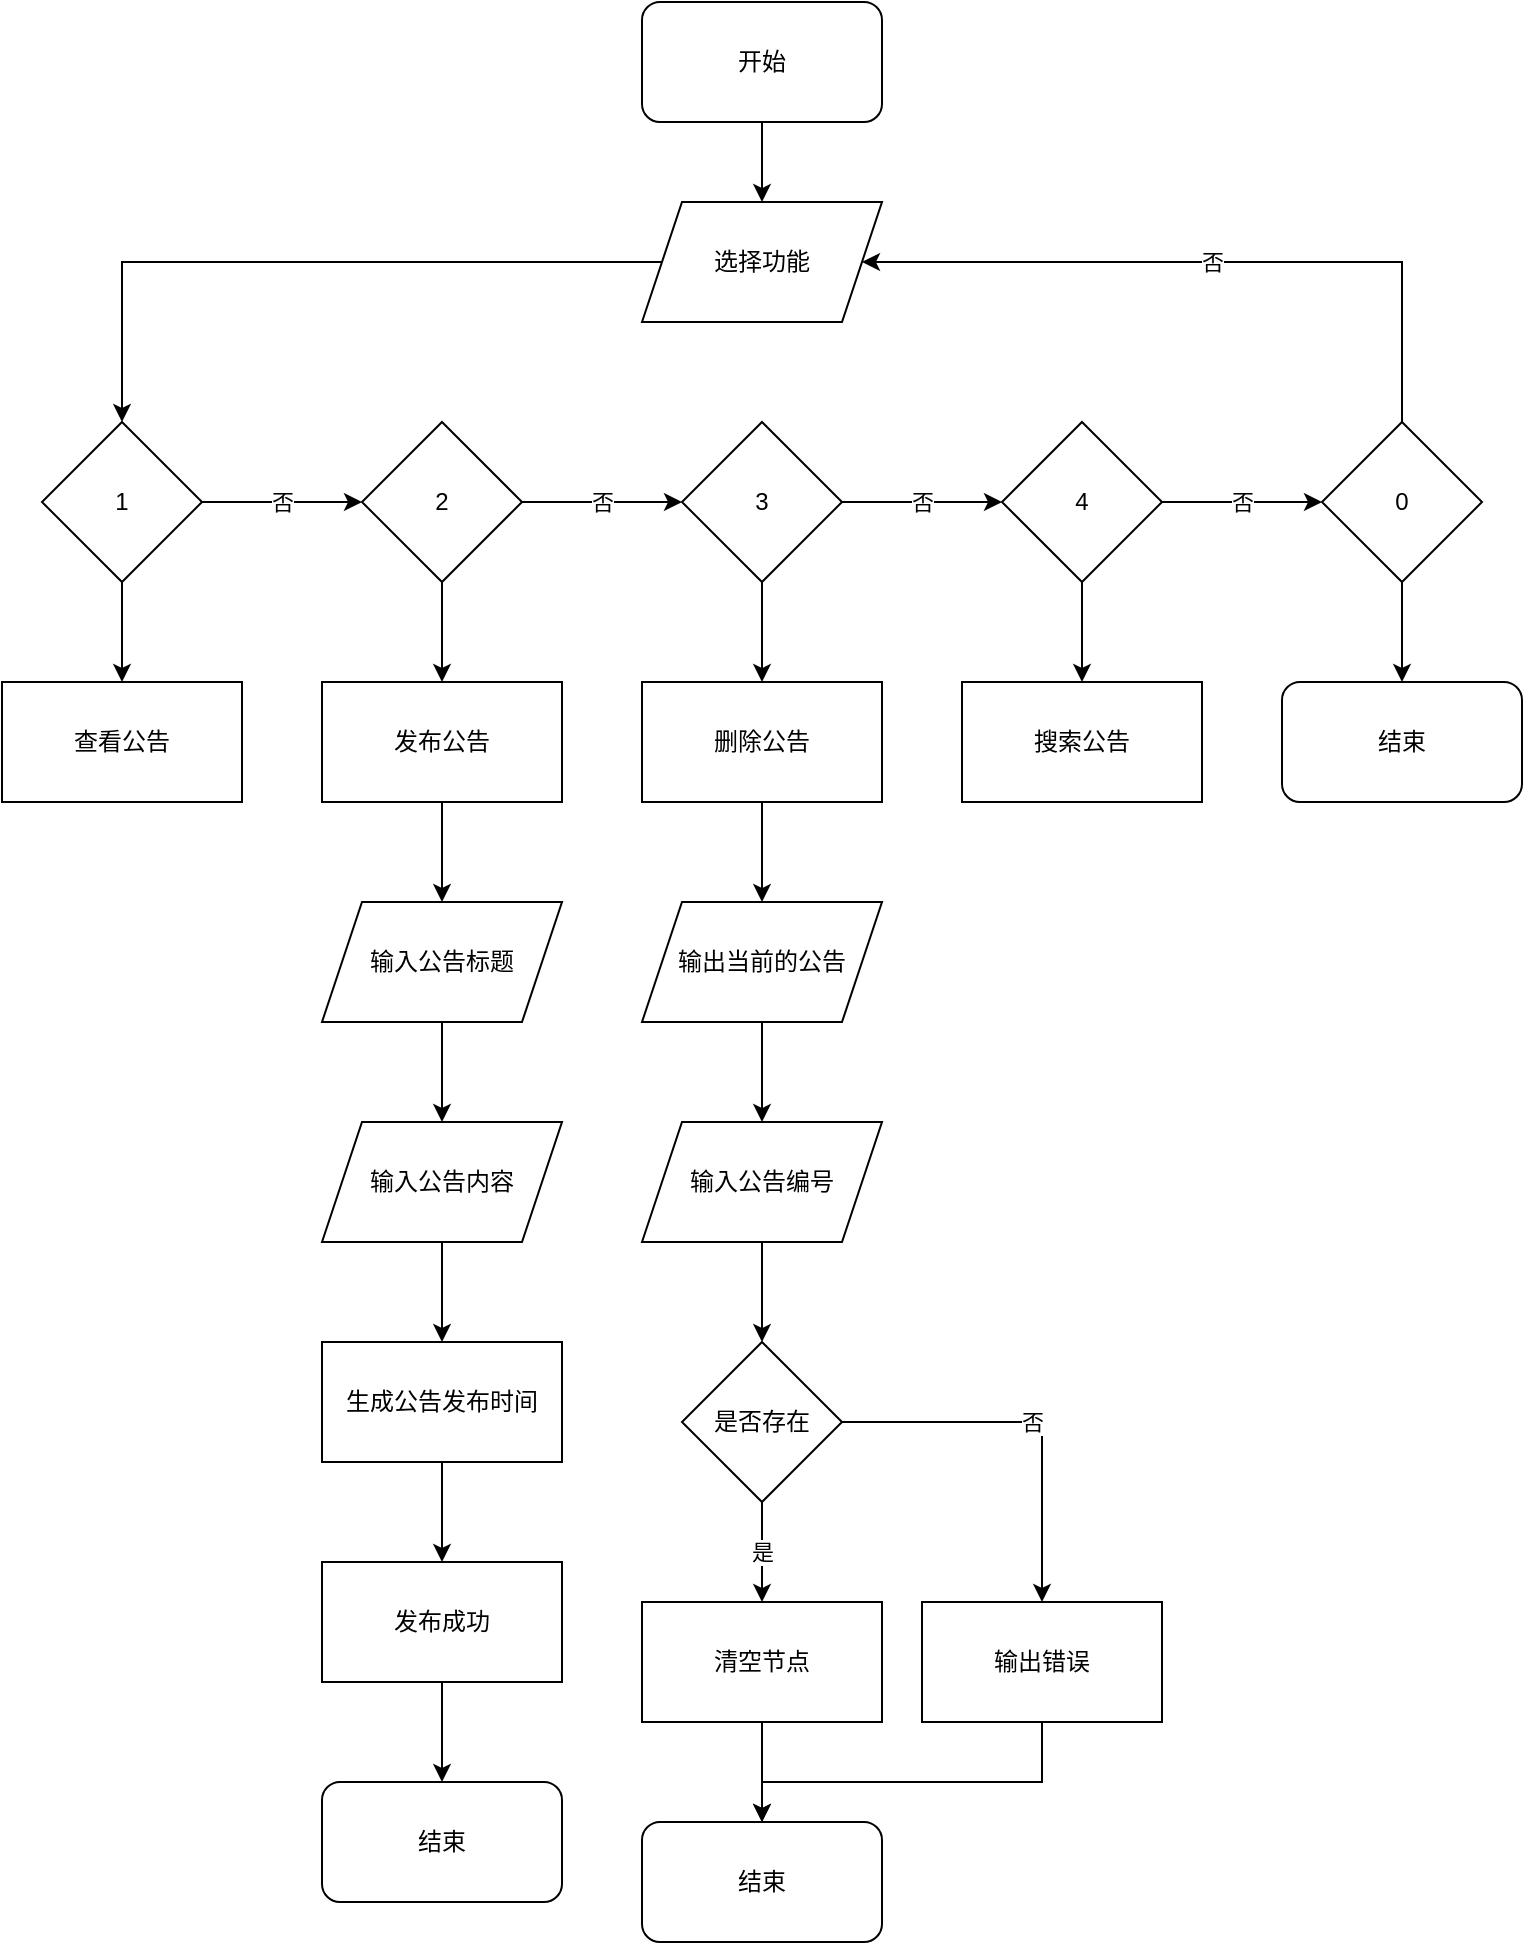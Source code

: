 <mxfile version="21.2.2" type="device">
  <diagram name="第 1 页" id="YavrbosTe4QGux2erO1E">
    <mxGraphModel dx="1367" dy="657" grid="1" gridSize="10" guides="1" tooltips="1" connect="1" arrows="1" fold="1" page="1" pageScale="1" pageWidth="827" pageHeight="1169" math="0" shadow="0">
      <root>
        <mxCell id="0" />
        <mxCell id="1" parent="0" />
        <mxCell id="JrPMv7Ak8yHl-vdfQoUN-3" value="" style="edgeStyle=orthogonalEdgeStyle;rounded=0;orthogonalLoop=1;jettySize=auto;html=1;" edge="1" parent="1" source="JrPMv7Ak8yHl-vdfQoUN-1" target="JrPMv7Ak8yHl-vdfQoUN-2">
          <mxGeometry relative="1" as="geometry" />
        </mxCell>
        <mxCell id="JrPMv7Ak8yHl-vdfQoUN-1" value="开始" style="rounded=1;whiteSpace=wrap;html=1;" vertex="1" parent="1">
          <mxGeometry x="354" y="50" width="120" height="60" as="geometry" />
        </mxCell>
        <mxCell id="JrPMv7Ak8yHl-vdfQoUN-5" value="" style="edgeStyle=orthogonalEdgeStyle;rounded=0;orthogonalLoop=1;jettySize=auto;html=1;" edge="1" parent="1" source="JrPMv7Ak8yHl-vdfQoUN-2" target="JrPMv7Ak8yHl-vdfQoUN-4">
          <mxGeometry relative="1" as="geometry" />
        </mxCell>
        <mxCell id="JrPMv7Ak8yHl-vdfQoUN-2" value="选择功能" style="shape=parallelogram;perimeter=parallelogramPerimeter;whiteSpace=wrap;html=1;fixedSize=1;" vertex="1" parent="1">
          <mxGeometry x="354" y="150" width="120" height="60" as="geometry" />
        </mxCell>
        <mxCell id="JrPMv7Ak8yHl-vdfQoUN-7" value="否" style="edgeStyle=orthogonalEdgeStyle;rounded=0;orthogonalLoop=1;jettySize=auto;html=1;" edge="1" parent="1" source="JrPMv7Ak8yHl-vdfQoUN-4" target="JrPMv7Ak8yHl-vdfQoUN-6">
          <mxGeometry relative="1" as="geometry" />
        </mxCell>
        <mxCell id="JrPMv7Ak8yHl-vdfQoUN-16" value="" style="edgeStyle=orthogonalEdgeStyle;rounded=0;orthogonalLoop=1;jettySize=auto;html=1;" edge="1" parent="1" source="JrPMv7Ak8yHl-vdfQoUN-4" target="JrPMv7Ak8yHl-vdfQoUN-15">
          <mxGeometry relative="1" as="geometry" />
        </mxCell>
        <mxCell id="JrPMv7Ak8yHl-vdfQoUN-4" value="1" style="rhombus;whiteSpace=wrap;html=1;" vertex="1" parent="1">
          <mxGeometry x="54" y="260" width="80" height="80" as="geometry" />
        </mxCell>
        <mxCell id="JrPMv7Ak8yHl-vdfQoUN-9" value="否" style="edgeStyle=orthogonalEdgeStyle;rounded=0;orthogonalLoop=1;jettySize=auto;html=1;" edge="1" parent="1" source="JrPMv7Ak8yHl-vdfQoUN-6" target="JrPMv7Ak8yHl-vdfQoUN-8">
          <mxGeometry relative="1" as="geometry" />
        </mxCell>
        <mxCell id="JrPMv7Ak8yHl-vdfQoUN-18" value="" style="edgeStyle=orthogonalEdgeStyle;rounded=0;orthogonalLoop=1;jettySize=auto;html=1;" edge="1" parent="1" source="JrPMv7Ak8yHl-vdfQoUN-6" target="JrPMv7Ak8yHl-vdfQoUN-17">
          <mxGeometry relative="1" as="geometry" />
        </mxCell>
        <mxCell id="JrPMv7Ak8yHl-vdfQoUN-6" value="2" style="rhombus;whiteSpace=wrap;html=1;" vertex="1" parent="1">
          <mxGeometry x="214" y="260" width="80" height="80" as="geometry" />
        </mxCell>
        <mxCell id="JrPMv7Ak8yHl-vdfQoUN-11" value="否" style="edgeStyle=orthogonalEdgeStyle;rounded=0;orthogonalLoop=1;jettySize=auto;html=1;" edge="1" parent="1" source="JrPMv7Ak8yHl-vdfQoUN-8" target="JrPMv7Ak8yHl-vdfQoUN-10">
          <mxGeometry relative="1" as="geometry" />
        </mxCell>
        <mxCell id="JrPMv7Ak8yHl-vdfQoUN-32" value="" style="edgeStyle=orthogonalEdgeStyle;rounded=0;orthogonalLoop=1;jettySize=auto;html=1;" edge="1" parent="1" source="JrPMv7Ak8yHl-vdfQoUN-8" target="JrPMv7Ak8yHl-vdfQoUN-31">
          <mxGeometry relative="1" as="geometry" />
        </mxCell>
        <mxCell id="JrPMv7Ak8yHl-vdfQoUN-8" value="3" style="rhombus;whiteSpace=wrap;html=1;" vertex="1" parent="1">
          <mxGeometry x="374" y="260" width="80" height="80" as="geometry" />
        </mxCell>
        <mxCell id="JrPMv7Ak8yHl-vdfQoUN-13" value="否" style="edgeStyle=orthogonalEdgeStyle;rounded=0;orthogonalLoop=1;jettySize=auto;html=1;" edge="1" parent="1" source="JrPMv7Ak8yHl-vdfQoUN-10" target="JrPMv7Ak8yHl-vdfQoUN-12">
          <mxGeometry relative="1" as="geometry" />
        </mxCell>
        <mxCell id="JrPMv7Ak8yHl-vdfQoUN-48" value="" style="edgeStyle=orthogonalEdgeStyle;rounded=0;orthogonalLoop=1;jettySize=auto;html=1;" edge="1" parent="1" source="JrPMv7Ak8yHl-vdfQoUN-10" target="JrPMv7Ak8yHl-vdfQoUN-47">
          <mxGeometry relative="1" as="geometry" />
        </mxCell>
        <mxCell id="JrPMv7Ak8yHl-vdfQoUN-10" value="4" style="rhombus;whiteSpace=wrap;html=1;" vertex="1" parent="1">
          <mxGeometry x="534" y="260" width="80" height="80" as="geometry" />
        </mxCell>
        <mxCell id="JrPMv7Ak8yHl-vdfQoUN-14" value="否" style="edgeStyle=orthogonalEdgeStyle;rounded=0;orthogonalLoop=1;jettySize=auto;html=1;" edge="1" parent="1" source="JrPMv7Ak8yHl-vdfQoUN-12" target="JrPMv7Ak8yHl-vdfQoUN-2">
          <mxGeometry relative="1" as="geometry">
            <Array as="points">
              <mxPoint x="734" y="180" />
            </Array>
          </mxGeometry>
        </mxCell>
        <mxCell id="JrPMv7Ak8yHl-vdfQoUN-52" value="" style="edgeStyle=orthogonalEdgeStyle;rounded=0;orthogonalLoop=1;jettySize=auto;html=1;" edge="1" parent="1" source="JrPMv7Ak8yHl-vdfQoUN-12" target="JrPMv7Ak8yHl-vdfQoUN-51">
          <mxGeometry relative="1" as="geometry" />
        </mxCell>
        <mxCell id="JrPMv7Ak8yHl-vdfQoUN-12" value="0" style="rhombus;whiteSpace=wrap;html=1;" vertex="1" parent="1">
          <mxGeometry x="694" y="260" width="80" height="80" as="geometry" />
        </mxCell>
        <mxCell id="JrPMv7Ak8yHl-vdfQoUN-15" value="查看公告" style="rounded=0;whiteSpace=wrap;html=1;" vertex="1" parent="1">
          <mxGeometry x="34" y="390" width="120" height="60" as="geometry" />
        </mxCell>
        <mxCell id="JrPMv7Ak8yHl-vdfQoUN-20" value="" style="edgeStyle=orthogonalEdgeStyle;rounded=0;orthogonalLoop=1;jettySize=auto;html=1;" edge="1" parent="1" source="JrPMv7Ak8yHl-vdfQoUN-17" target="JrPMv7Ak8yHl-vdfQoUN-19">
          <mxGeometry relative="1" as="geometry" />
        </mxCell>
        <mxCell id="JrPMv7Ak8yHl-vdfQoUN-17" value="发布公告" style="whiteSpace=wrap;html=1;" vertex="1" parent="1">
          <mxGeometry x="194" y="390" width="120" height="60" as="geometry" />
        </mxCell>
        <mxCell id="JrPMv7Ak8yHl-vdfQoUN-22" value="" style="edgeStyle=orthogonalEdgeStyle;rounded=0;orthogonalLoop=1;jettySize=auto;html=1;" edge="1" parent="1" source="JrPMv7Ak8yHl-vdfQoUN-19" target="JrPMv7Ak8yHl-vdfQoUN-21">
          <mxGeometry relative="1" as="geometry" />
        </mxCell>
        <mxCell id="JrPMv7Ak8yHl-vdfQoUN-19" value="输入公告标题" style="shape=parallelogram;perimeter=parallelogramPerimeter;whiteSpace=wrap;html=1;fixedSize=1;" vertex="1" parent="1">
          <mxGeometry x="194" y="500" width="120" height="60" as="geometry" />
        </mxCell>
        <mxCell id="JrPMv7Ak8yHl-vdfQoUN-24" value="" style="edgeStyle=orthogonalEdgeStyle;rounded=0;orthogonalLoop=1;jettySize=auto;html=1;" edge="1" parent="1" source="JrPMv7Ak8yHl-vdfQoUN-21" target="JrPMv7Ak8yHl-vdfQoUN-23">
          <mxGeometry relative="1" as="geometry" />
        </mxCell>
        <mxCell id="JrPMv7Ak8yHl-vdfQoUN-21" value="输入公告内容" style="shape=parallelogram;perimeter=parallelogramPerimeter;whiteSpace=wrap;html=1;fixedSize=1;" vertex="1" parent="1">
          <mxGeometry x="194" y="610" width="120" height="60" as="geometry" />
        </mxCell>
        <mxCell id="JrPMv7Ak8yHl-vdfQoUN-26" value="" style="edgeStyle=orthogonalEdgeStyle;rounded=0;orthogonalLoop=1;jettySize=auto;html=1;" edge="1" parent="1" source="JrPMv7Ak8yHl-vdfQoUN-23" target="JrPMv7Ak8yHl-vdfQoUN-25">
          <mxGeometry relative="1" as="geometry" />
        </mxCell>
        <mxCell id="JrPMv7Ak8yHl-vdfQoUN-23" value="生成公告发布时间" style="rounded=0;whiteSpace=wrap;html=1;" vertex="1" parent="1">
          <mxGeometry x="194" y="720" width="120" height="60" as="geometry" />
        </mxCell>
        <mxCell id="JrPMv7Ak8yHl-vdfQoUN-30" value="" style="edgeStyle=orthogonalEdgeStyle;rounded=0;orthogonalLoop=1;jettySize=auto;html=1;" edge="1" parent="1" source="JrPMv7Ak8yHl-vdfQoUN-25" target="JrPMv7Ak8yHl-vdfQoUN-29">
          <mxGeometry relative="1" as="geometry" />
        </mxCell>
        <mxCell id="JrPMv7Ak8yHl-vdfQoUN-25" value="发布成功" style="rounded=0;whiteSpace=wrap;html=1;" vertex="1" parent="1">
          <mxGeometry x="194" y="830" width="120" height="60" as="geometry" />
        </mxCell>
        <mxCell id="JrPMv7Ak8yHl-vdfQoUN-29" value="结束" style="rounded=1;whiteSpace=wrap;html=1;" vertex="1" parent="1">
          <mxGeometry x="194" y="940" width="120" height="60" as="geometry" />
        </mxCell>
        <mxCell id="JrPMv7Ak8yHl-vdfQoUN-34" value="" style="edgeStyle=orthogonalEdgeStyle;rounded=0;orthogonalLoop=1;jettySize=auto;html=1;" edge="1" parent="1" source="JrPMv7Ak8yHl-vdfQoUN-31" target="JrPMv7Ak8yHl-vdfQoUN-33">
          <mxGeometry relative="1" as="geometry" />
        </mxCell>
        <mxCell id="JrPMv7Ak8yHl-vdfQoUN-31" value="删除公告" style="whiteSpace=wrap;html=1;" vertex="1" parent="1">
          <mxGeometry x="354" y="390" width="120" height="60" as="geometry" />
        </mxCell>
        <mxCell id="JrPMv7Ak8yHl-vdfQoUN-36" value="" style="edgeStyle=orthogonalEdgeStyle;rounded=0;orthogonalLoop=1;jettySize=auto;html=1;" edge="1" parent="1" source="JrPMv7Ak8yHl-vdfQoUN-33" target="JrPMv7Ak8yHl-vdfQoUN-35">
          <mxGeometry relative="1" as="geometry" />
        </mxCell>
        <mxCell id="JrPMv7Ak8yHl-vdfQoUN-33" value="输出当前的公告" style="shape=parallelogram;perimeter=parallelogramPerimeter;whiteSpace=wrap;html=1;fixedSize=1;" vertex="1" parent="1">
          <mxGeometry x="354" y="500" width="120" height="60" as="geometry" />
        </mxCell>
        <mxCell id="JrPMv7Ak8yHl-vdfQoUN-38" value="" style="edgeStyle=orthogonalEdgeStyle;rounded=0;orthogonalLoop=1;jettySize=auto;html=1;" edge="1" parent="1" source="JrPMv7Ak8yHl-vdfQoUN-35" target="JrPMv7Ak8yHl-vdfQoUN-37">
          <mxGeometry relative="1" as="geometry" />
        </mxCell>
        <mxCell id="JrPMv7Ak8yHl-vdfQoUN-35" value="输入公告编号" style="shape=parallelogram;perimeter=parallelogramPerimeter;whiteSpace=wrap;html=1;fixedSize=1;" vertex="1" parent="1">
          <mxGeometry x="354" y="610" width="120" height="60" as="geometry" />
        </mxCell>
        <mxCell id="JrPMv7Ak8yHl-vdfQoUN-40" value="是" style="edgeStyle=orthogonalEdgeStyle;rounded=0;orthogonalLoop=1;jettySize=auto;html=1;" edge="1" parent="1" source="JrPMv7Ak8yHl-vdfQoUN-37" target="JrPMv7Ak8yHl-vdfQoUN-39">
          <mxGeometry relative="1" as="geometry" />
        </mxCell>
        <mxCell id="JrPMv7Ak8yHl-vdfQoUN-45" value="否" style="edgeStyle=orthogonalEdgeStyle;rounded=0;orthogonalLoop=1;jettySize=auto;html=1;" edge="1" parent="1" source="JrPMv7Ak8yHl-vdfQoUN-37" target="JrPMv7Ak8yHl-vdfQoUN-44">
          <mxGeometry relative="1" as="geometry" />
        </mxCell>
        <mxCell id="JrPMv7Ak8yHl-vdfQoUN-37" value="是否存在" style="rhombus;whiteSpace=wrap;html=1;" vertex="1" parent="1">
          <mxGeometry x="374" y="720" width="80" height="80" as="geometry" />
        </mxCell>
        <mxCell id="JrPMv7Ak8yHl-vdfQoUN-42" value="" style="edgeStyle=orthogonalEdgeStyle;rounded=0;orthogonalLoop=1;jettySize=auto;html=1;" edge="1" parent="1" source="JrPMv7Ak8yHl-vdfQoUN-39" target="JrPMv7Ak8yHl-vdfQoUN-41">
          <mxGeometry relative="1" as="geometry" />
        </mxCell>
        <mxCell id="JrPMv7Ak8yHl-vdfQoUN-39" value="清空节点" style="whiteSpace=wrap;html=1;" vertex="1" parent="1">
          <mxGeometry x="354" y="850" width="120" height="60" as="geometry" />
        </mxCell>
        <mxCell id="JrPMv7Ak8yHl-vdfQoUN-41" value="结束" style="rounded=1;whiteSpace=wrap;html=1;" vertex="1" parent="1">
          <mxGeometry x="354" y="960" width="120" height="60" as="geometry" />
        </mxCell>
        <mxCell id="JrPMv7Ak8yHl-vdfQoUN-46" style="edgeStyle=orthogonalEdgeStyle;rounded=0;orthogonalLoop=1;jettySize=auto;html=1;" edge="1" parent="1" source="JrPMv7Ak8yHl-vdfQoUN-44" target="JrPMv7Ak8yHl-vdfQoUN-41">
          <mxGeometry relative="1" as="geometry">
            <Array as="points">
              <mxPoint x="554" y="940" />
              <mxPoint x="414" y="940" />
            </Array>
          </mxGeometry>
        </mxCell>
        <mxCell id="JrPMv7Ak8yHl-vdfQoUN-44" value="输出错误" style="whiteSpace=wrap;html=1;" vertex="1" parent="1">
          <mxGeometry x="494" y="850" width="120" height="60" as="geometry" />
        </mxCell>
        <mxCell id="JrPMv7Ak8yHl-vdfQoUN-47" value="搜索公告" style="whiteSpace=wrap;html=1;" vertex="1" parent="1">
          <mxGeometry x="514" y="390" width="120" height="60" as="geometry" />
        </mxCell>
        <mxCell id="JrPMv7Ak8yHl-vdfQoUN-51" value="结束" style="rounded=1;whiteSpace=wrap;html=1;" vertex="1" parent="1">
          <mxGeometry x="674" y="390" width="120" height="60" as="geometry" />
        </mxCell>
      </root>
    </mxGraphModel>
  </diagram>
</mxfile>
